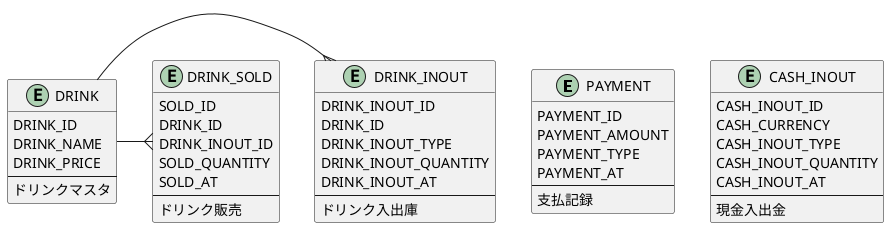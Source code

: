 @startuml

entity PAYMENT {
    PAYMENT_ID
    PAYMENT_AMOUNT
    PAYMENT_TYPE
    PAYMENT_AT
    --
    支払記録
}

entity CASH_INOUT {
    CASH_INOUT_ID
    CASH_CURRENCY
    CASH_INOUT_TYPE
    CASH_INOUT_QUANTITY
    CASH_INOUT_AT
    --
    現金入出金
}

entity DRINK {
    DRINK_ID
    DRINK_NAME
    DRINK_PRICE
    --
    ドリンクマスタ
}

entity DRINK_INOUT {
    DRINK_INOUT_ID
    DRINK_ID
    DRINK_INOUT_TYPE
    DRINK_INOUT_QUANTITY
    DRINK_INOUT_AT
    --
    ドリンク入出庫
}

entity DRINK_SOLD {
    SOLD_ID
    DRINK_ID
    DRINK_INOUT_ID
    SOLD_QUANTITY
    SOLD_AT
    --
    ドリンク販売
}

DRINK -{ DRINK_INOUT
DRINK -{ DRINK_SOLD

@enduml